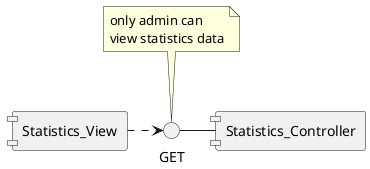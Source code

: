 @startuml

skinparam componentStyle uml1

interface GET

[Statistics_Controller] -left- GET

[Statistics_View] .right.> GET

note top of GET
    only admin can
    view statistics data
end note

@enduml
